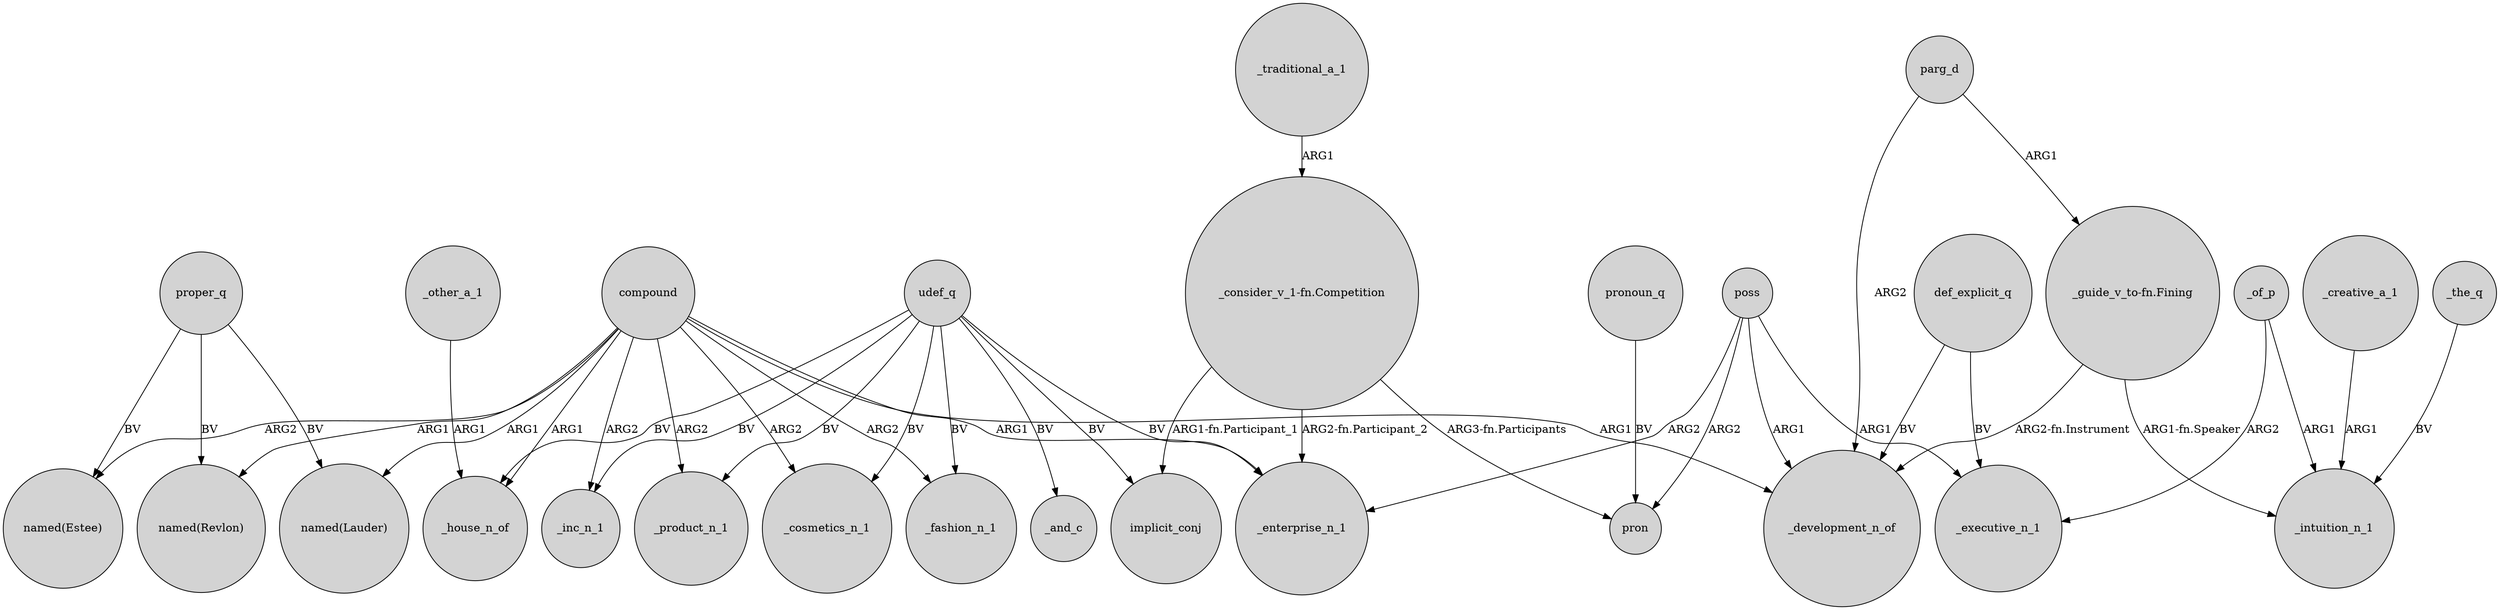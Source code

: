 digraph {
	node [shape=circle style=filled]
	compound -> "named(Estee)" [label=ARG2]
	compound -> _fashion_n_1 [label=ARG2]
	compound -> _house_n_of [label=ARG1]
	"_guide_v_to-fn.Fining" -> _intuition_n_1 [label="ARG1-fn.Speaker"]
	parg_d -> "_guide_v_to-fn.Fining" [label=ARG1]
	udef_q -> _enterprise_n_1 [label=BV]
	proper_q -> "named(Lauder)" [label=BV]
	compound -> _cosmetics_n_1 [label=ARG2]
	poss -> _development_n_of [label=ARG1]
	"_consider_v_1-fn.Competition" -> pron [label="ARG3-fn.Participants"]
	_of_p -> _intuition_n_1 [label=ARG1]
	proper_q -> "named(Revlon)" [label=BV]
	udef_q -> _product_n_1 [label=BV]
	parg_d -> _development_n_of [label=ARG2]
	udef_q -> _and_c [label=BV]
	def_explicit_q -> _executive_n_1 [label=BV]
	compound -> "named(Lauder)" [label=ARG1]
	def_explicit_q -> _development_n_of [label=BV]
	"_consider_v_1-fn.Competition" -> _enterprise_n_1 [label="ARG2-fn.Participant_2"]
	compound -> _enterprise_n_1 [label=ARG1]
	"_guide_v_to-fn.Fining" -> _development_n_of [label="ARG2-fn.Instrument"]
	pronoun_q -> pron [label=BV]
	udef_q -> _inc_n_1 [label=BV]
	_creative_a_1 -> _intuition_n_1 [label=ARG1]
	poss -> pron [label=ARG2]
	poss -> _enterprise_n_1 [label=ARG2]
	compound -> _inc_n_1 [label=ARG2]
	"_consider_v_1-fn.Competition" -> implicit_conj [label="ARG1-fn.Participant_1"]
	proper_q -> "named(Estee)" [label=BV]
	poss -> _executive_n_1 [label=ARG1]
	_the_q -> _intuition_n_1 [label=BV]
	udef_q -> _house_n_of [label=BV]
	_other_a_1 -> _house_n_of [label=ARG1]
	udef_q -> _fashion_n_1 [label=BV]
	udef_q -> _cosmetics_n_1 [label=BV]
	compound -> "named(Revlon)" [label=ARG1]
	_traditional_a_1 -> "_consider_v_1-fn.Competition" [label=ARG1]
	compound -> _product_n_1 [label=ARG2]
	udef_q -> implicit_conj [label=BV]
	compound -> _development_n_of [label=ARG1]
	_of_p -> _executive_n_1 [label=ARG2]
}
